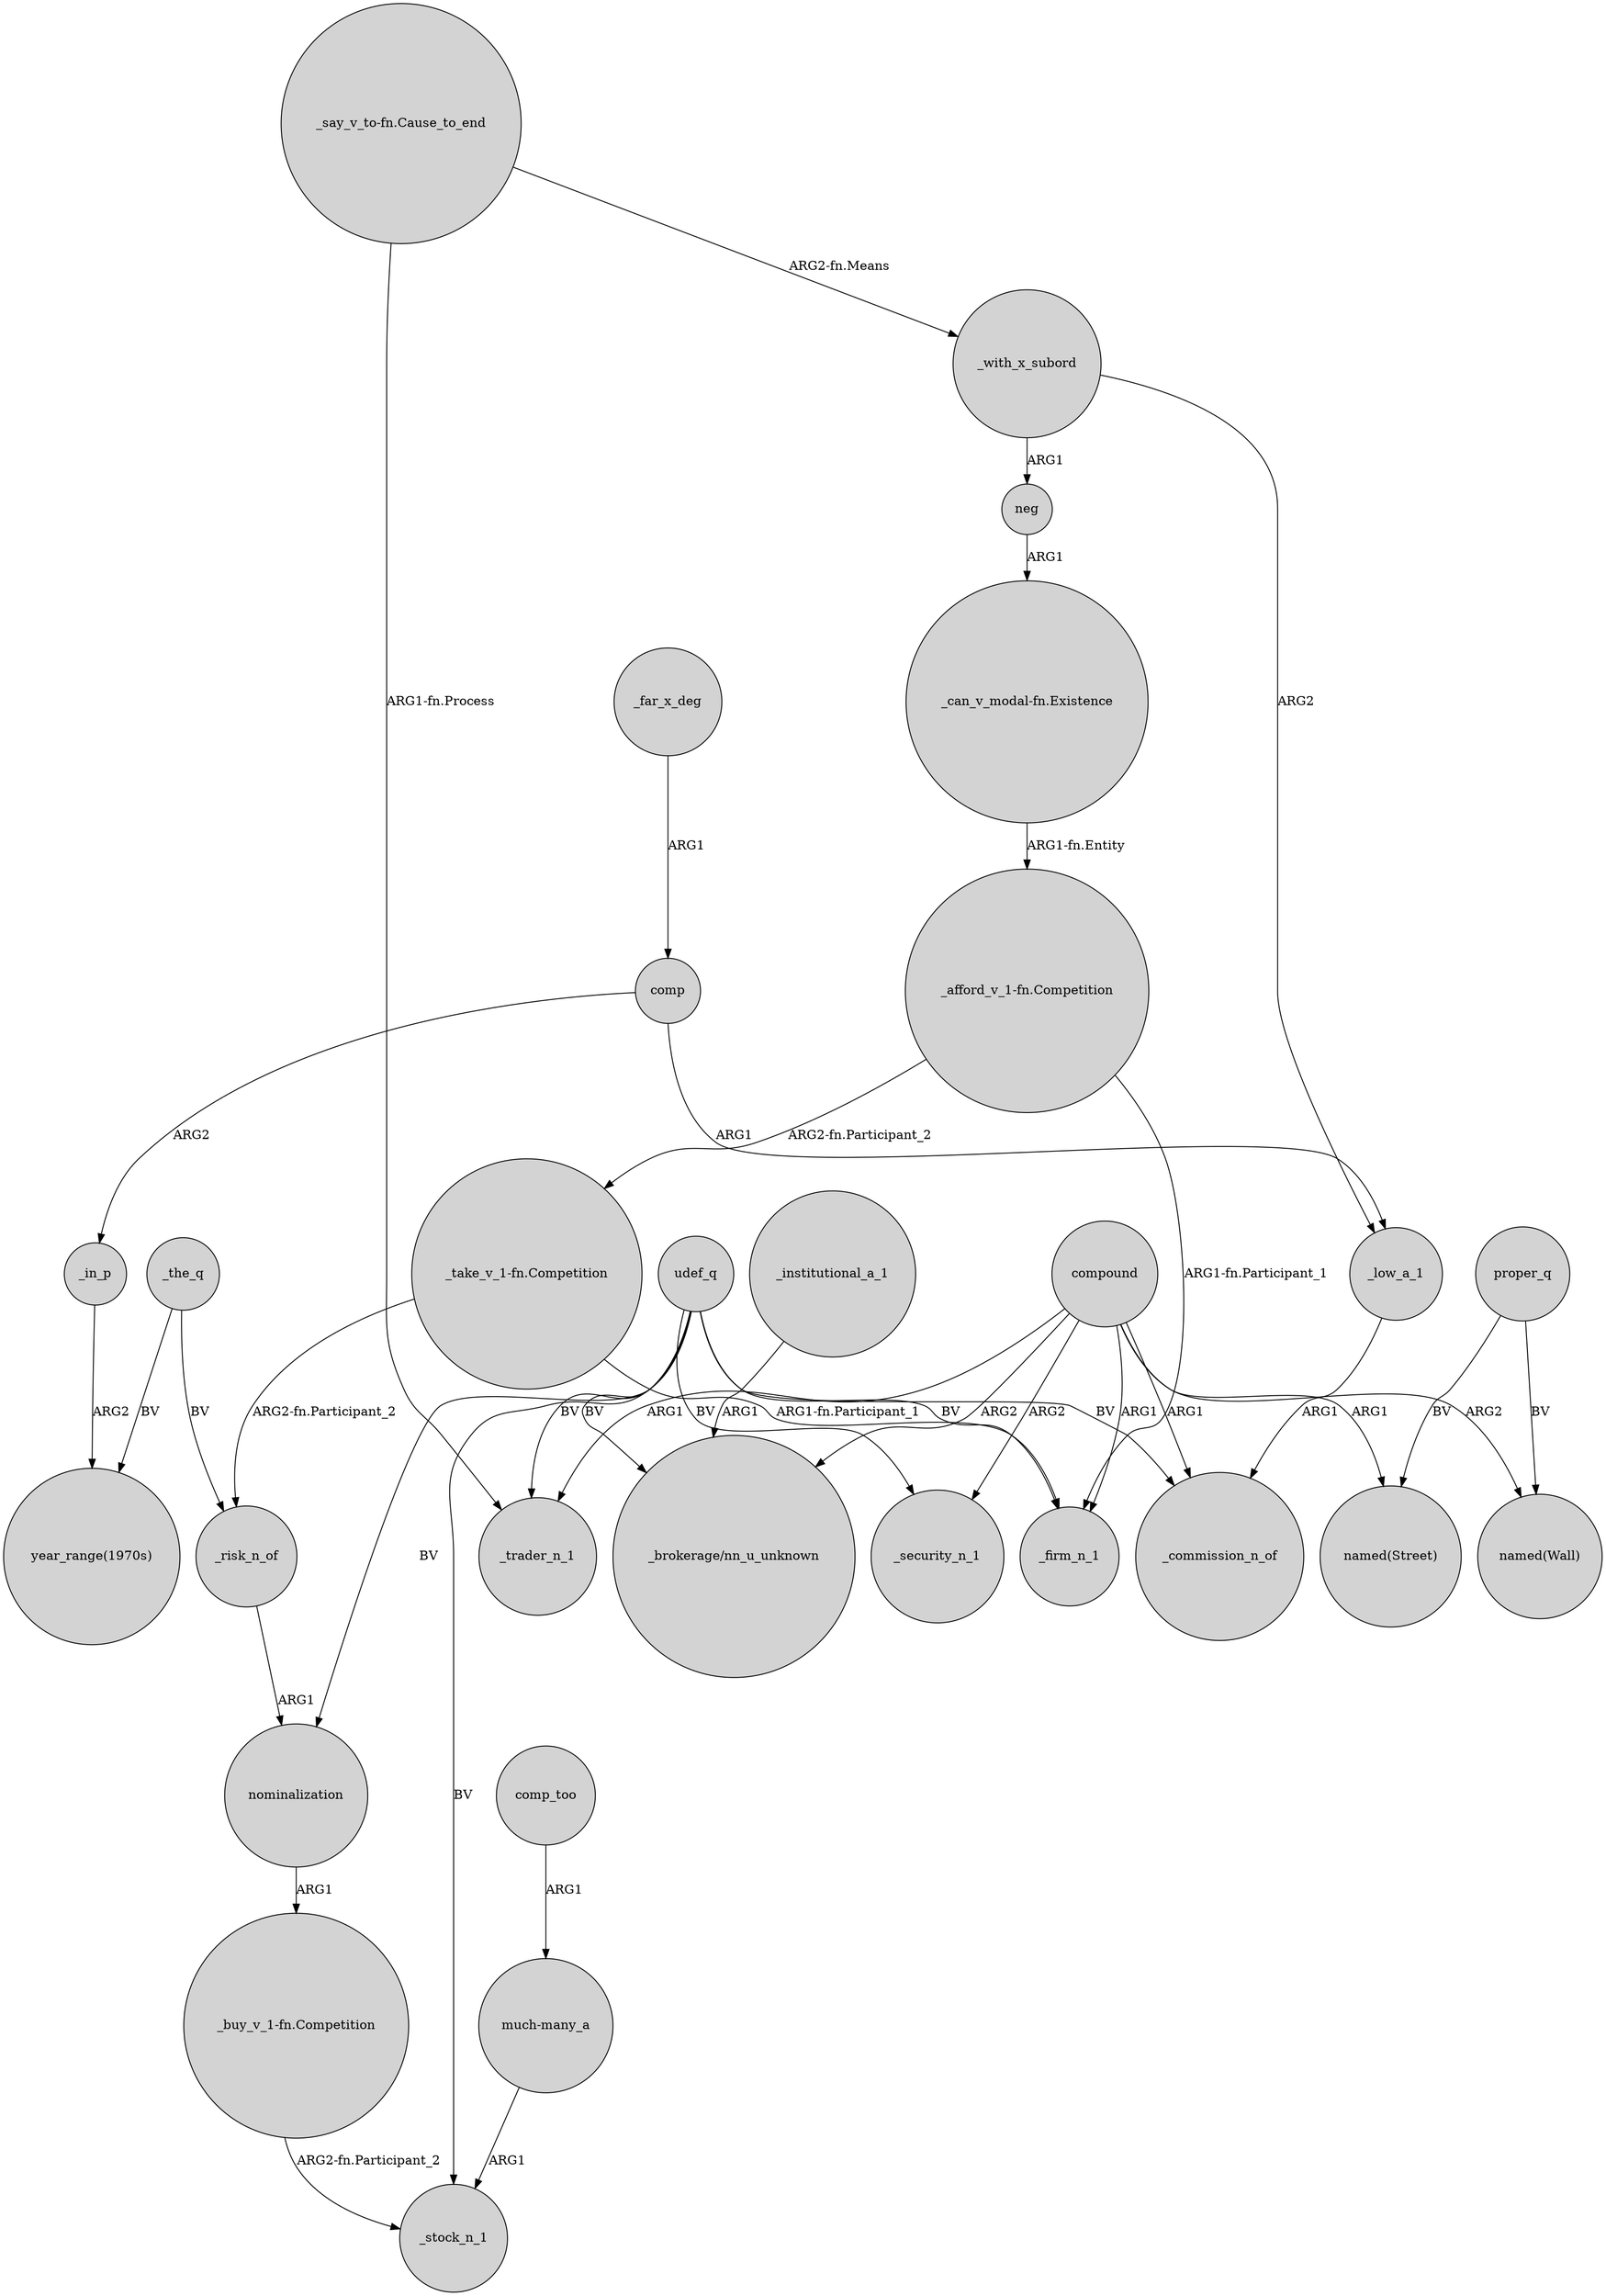 digraph {
	node [shape=circle style=filled]
	"_say_v_to-fn.Cause_to_end" -> _trader_n_1 [label="ARG1-fn.Process"]
	nominalization -> "_buy_v_1-fn.Competition" [label=ARG1]
	comp -> _low_a_1 [label=ARG1]
	compound -> _trader_n_1 [label=ARG1]
	_with_x_subord -> neg [label=ARG1]
	udef_q -> nominalization [label=BV]
	_institutional_a_1 -> "_brokerage/nn_u_unknown" [label=ARG1]
	_low_a_1 -> _commission_n_of [label=ARG1]
	"_afford_v_1-fn.Competition" -> "_take_v_1-fn.Competition" [label="ARG2-fn.Participant_2"]
	compound -> "_brokerage/nn_u_unknown" [label=ARG2]
	_the_q -> "year_range(1970s)" [label=BV]
	udef_q -> _security_n_1 [label=BV]
	"_take_v_1-fn.Competition" -> _firm_n_1 [label="ARG1-fn.Participant_1"]
	_the_q -> _risk_n_of [label=BV]
	udef_q -> _firm_n_1 [label=BV]
	"_take_v_1-fn.Competition" -> _risk_n_of [label="ARG2-fn.Participant_2"]
	udef_q -> "_brokerage/nn_u_unknown" [label=BV]
	_far_x_deg -> comp [label=ARG1]
	udef_q -> _trader_n_1 [label=BV]
	compound -> "named(Wall)" [label=ARG2]
	udef_q -> _stock_n_1 [label=BV]
	"_can_v_modal-fn.Existence" -> "_afford_v_1-fn.Competition" [label="ARG1-fn.Entity"]
	comp -> _in_p [label=ARG2]
	_risk_n_of -> nominalization [label=ARG1]
	compound -> "named(Street)" [label=ARG1]
	"_afford_v_1-fn.Competition" -> _firm_n_1 [label="ARG1-fn.Participant_1"]
	"much-many_a" -> _stock_n_1 [label=ARG1]
	"_say_v_to-fn.Cause_to_end" -> _with_x_subord [label="ARG2-fn.Means"]
	neg -> "_can_v_modal-fn.Existence" [label=ARG1]
	proper_q -> "named(Wall)" [label=BV]
	compound -> _firm_n_1 [label=ARG1]
	udef_q -> _commission_n_of [label=BV]
	comp_too -> "much-many_a" [label=ARG1]
	_with_x_subord -> _low_a_1 [label=ARG2]
	"_buy_v_1-fn.Competition" -> _stock_n_1 [label="ARG2-fn.Participant_2"]
	proper_q -> "named(Street)" [label=BV]
	compound -> _security_n_1 [label=ARG2]
	_in_p -> "year_range(1970s)" [label=ARG2]
	compound -> _commission_n_of [label=ARG1]
}
